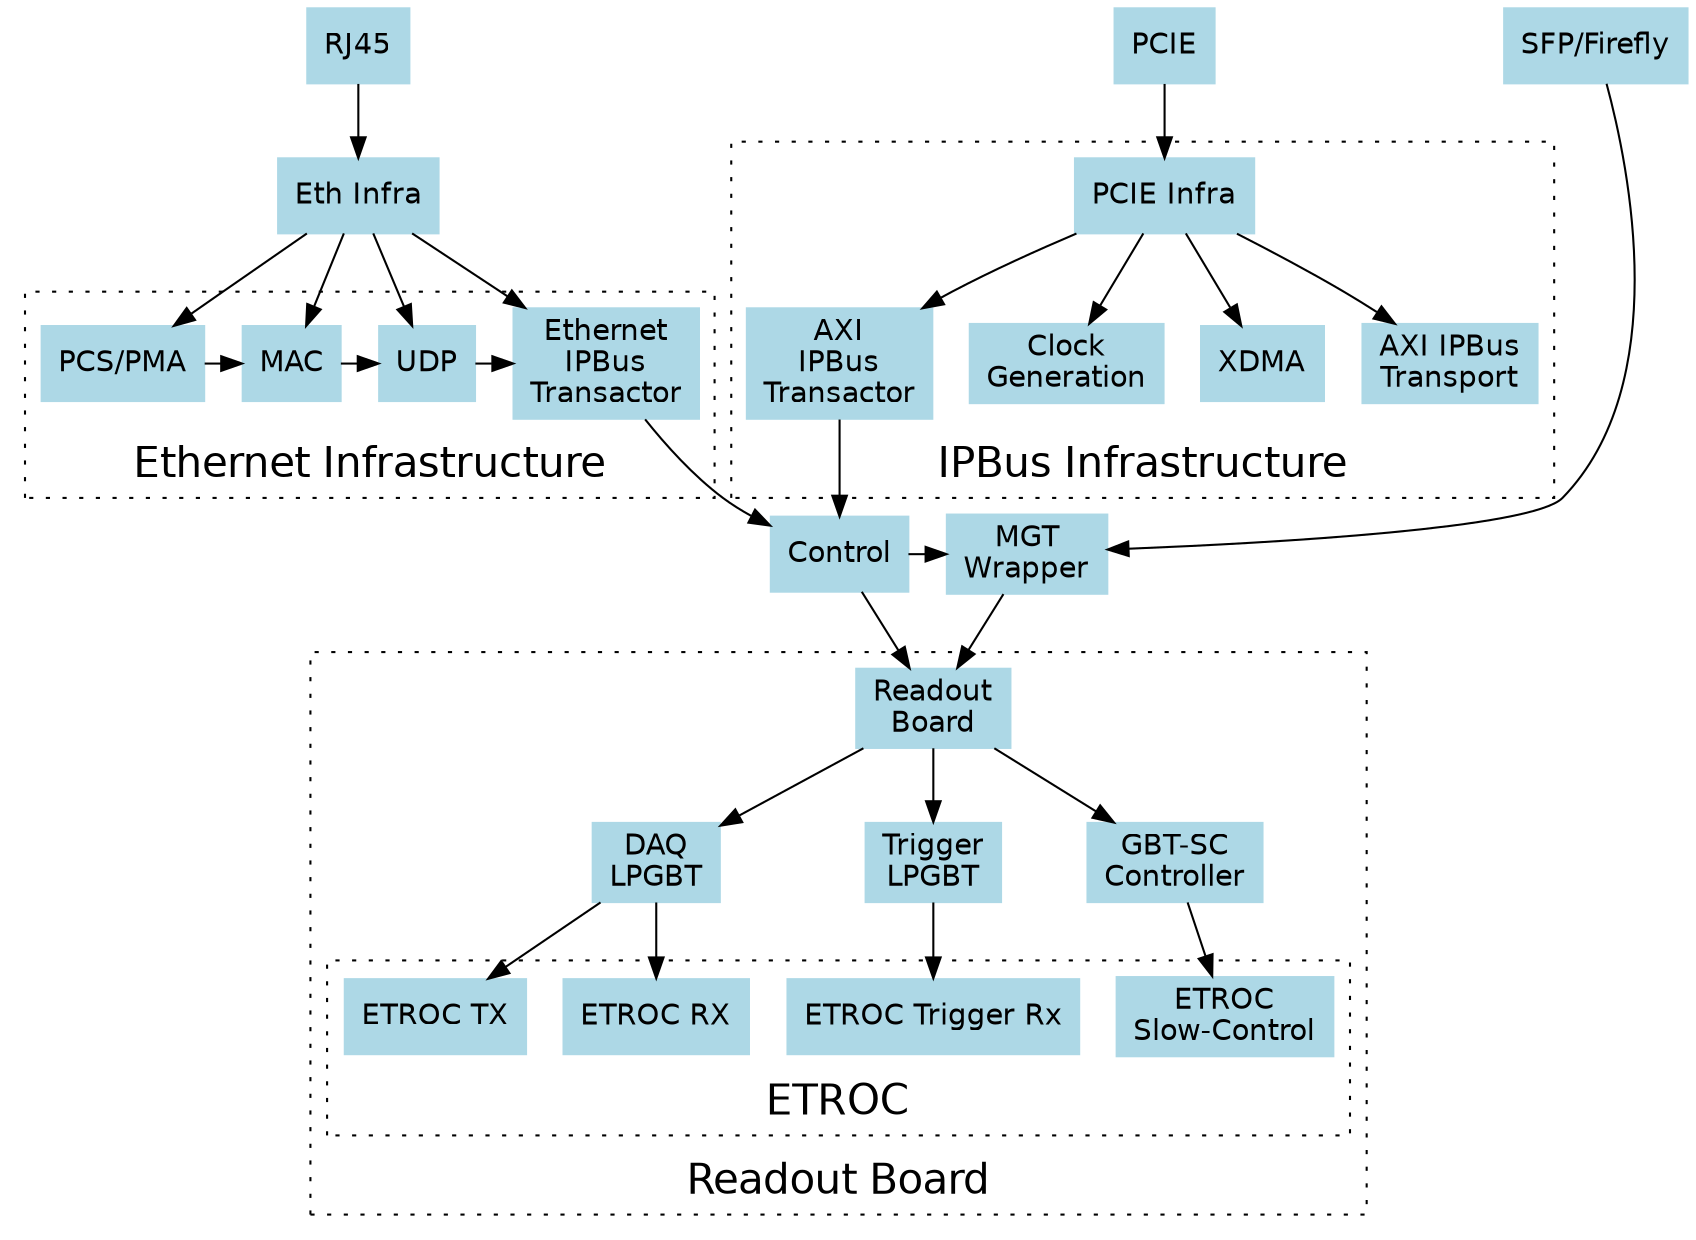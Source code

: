 digraph {
  graph [fontname = "helvetica"];
  node [fontname = "helvetica" style=filled color=lightblue];
  edge [fontname = "helvetica"];
  node [width=0.5 shape=rectangle];

  {rank=same; "SFP/Firefly", "PCIE"}
  {rank=same; "Control" , "MGT\nWrapper"}

  "RJ45" -> "Eth Infra"
  "Eth Infra" -> "PCS/PMA"
  "Eth Infra" -> "MAC"
  "Eth Infra" -> "UDP"
  "Eth Infra" -> "Ethernet\nIPBus\nTransactor"
  subgraph cluster_eth {
    graph[style=dotted];
    label=<<FONT POINT-SIZE="20">Ethernet Infrastructure</FONT>>
    labelloc="bot"
    "PCS/PMA" -> "MAC"
    MAC -> UDP
    UDP -> "Ethernet\nIPBus\nTransactor"
    {rank=same; "PCS/PMA" , "MAC" , "UDP", "Ethernet\nIPBus\nTransactor"}
  }

  "Control" -> "MGT\nWrapper"
  "Control" -> "Readout\nBoard"

  "PCIE" -> "PCIE Infra"
  subgraph cluster_PCIE {
    graph[style=dotted];
    label=<<FONT POINT-SIZE="20">IPBus Infrastructure</FONT>>
    labelloc="bot"
    "PCIE Infra" -> "AXI\nIPBus\nTransactor"
    "PCIE Infra" -> "Clock\nGeneration"
    "PCIE Infra" -> "XDMA"
    "PCIE Infra" -> "AXI IPBus\nTransport"
    //"XDMA" -> "AXI IPBus\nTransport" -> "IPBus\nTransactor"
    //{rank=same; "XDMA" , "AXI IPBus\nTransport" , "IPBus\nTransactor"}
  }
  //"Control" -> "Readout\nBoards"


  "SFP/Firefly" -> "MGT\nWrapper"
  "MGT\nWrapper" -> "Readout\nBoard"

  subgraph cluster_readout_board {
    graph[style=dotted];
    label=<<FONT POINT-SIZE="20">Readout Board</FONT>>
    labelloc="bot"
    "Readout\nBoard" -> "DAQ\nLPGBT"
    "Readout\nBoard" -> "Trigger\nLPGBT"
    "Readout\nBoard" -> "GBT-SC\nController"

    "GBT-SC\nController" -> "ETROC\nSlow-Control"
    "DAQ\nLPGBT" -> "ETROC TX"
    "DAQ\nLPGBT" -> "ETROC RX"
    "Trigger\nLPGBT" -> "ETROC Trigger Rx"

    subgraph cluster_etroc {
      graph[style=dotted];
      label=<<FONT POINT-SIZE="20">ETROC</FONT>>
      labelloc="bot"
      "ETROC\nSlow-Control"
      "ETROC TX"
      "ETROC RX"
      "ETROC Trigger Rx"
    }
  }

  "AXI\nIPBus\nTransactor" -> "Control"
  "Ethernet\nIPBus\nTransactor" -> "Control"


}
